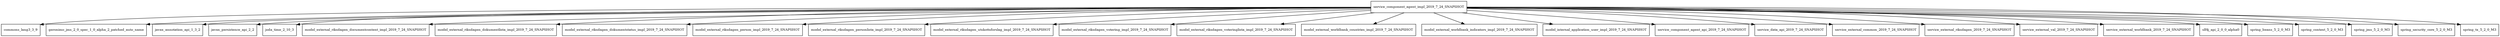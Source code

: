 digraph service_component_agent_impl_2019_7_24_SNAPSHOT_dependencies {
  node [shape = box, fontsize=10.0];
  service_component_agent_impl_2019_7_24_SNAPSHOT -> commons_lang3_3_9;
  service_component_agent_impl_2019_7_24_SNAPSHOT -> geronimo_jms_2_0_spec_1_0_alpha_2_patched_auto_name;
  service_component_agent_impl_2019_7_24_SNAPSHOT -> javax_annotation_api_1_3_2;
  service_component_agent_impl_2019_7_24_SNAPSHOT -> javax_persistence_api_2_2;
  service_component_agent_impl_2019_7_24_SNAPSHOT -> joda_time_2_10_3;
  service_component_agent_impl_2019_7_24_SNAPSHOT -> model_external_riksdagen_documentcontent_impl_2019_7_24_SNAPSHOT;
  service_component_agent_impl_2019_7_24_SNAPSHOT -> model_external_riksdagen_dokumentlista_impl_2019_7_24_SNAPSHOT;
  service_component_agent_impl_2019_7_24_SNAPSHOT -> model_external_riksdagen_dokumentstatus_impl_2019_7_24_SNAPSHOT;
  service_component_agent_impl_2019_7_24_SNAPSHOT -> model_external_riksdagen_person_impl_2019_7_24_SNAPSHOT;
  service_component_agent_impl_2019_7_24_SNAPSHOT -> model_external_riksdagen_personlista_impl_2019_7_24_SNAPSHOT;
  service_component_agent_impl_2019_7_24_SNAPSHOT -> model_external_riksdagen_utskottsforslag_impl_2019_7_24_SNAPSHOT;
  service_component_agent_impl_2019_7_24_SNAPSHOT -> model_external_riksdagen_votering_impl_2019_7_24_SNAPSHOT;
  service_component_agent_impl_2019_7_24_SNAPSHOT -> model_external_riksdagen_voteringlista_impl_2019_7_24_SNAPSHOT;
  service_component_agent_impl_2019_7_24_SNAPSHOT -> model_external_worldbank_countries_impl_2019_7_24_SNAPSHOT;
  service_component_agent_impl_2019_7_24_SNAPSHOT -> model_external_worldbank_indicators_impl_2019_7_24_SNAPSHOT;
  service_component_agent_impl_2019_7_24_SNAPSHOT -> model_internal_application_user_impl_2019_7_24_SNAPSHOT;
  service_component_agent_impl_2019_7_24_SNAPSHOT -> service_component_agent_api_2019_7_24_SNAPSHOT;
  service_component_agent_impl_2019_7_24_SNAPSHOT -> service_data_api_2019_7_24_SNAPSHOT;
  service_component_agent_impl_2019_7_24_SNAPSHOT -> service_external_common_2019_7_24_SNAPSHOT;
  service_component_agent_impl_2019_7_24_SNAPSHOT -> service_external_riksdagen_2019_7_24_SNAPSHOT;
  service_component_agent_impl_2019_7_24_SNAPSHOT -> service_external_val_2019_7_24_SNAPSHOT;
  service_component_agent_impl_2019_7_24_SNAPSHOT -> service_external_worldbank_2019_7_24_SNAPSHOT;
  service_component_agent_impl_2019_7_24_SNAPSHOT -> slf4j_api_2_0_0_alpha0;
  service_component_agent_impl_2019_7_24_SNAPSHOT -> spring_beans_5_2_0_M3;
  service_component_agent_impl_2019_7_24_SNAPSHOT -> spring_context_5_2_0_M3;
  service_component_agent_impl_2019_7_24_SNAPSHOT -> spring_jms_5_2_0_M3;
  service_component_agent_impl_2019_7_24_SNAPSHOT -> spring_security_core_5_2_0_M3;
  service_component_agent_impl_2019_7_24_SNAPSHOT -> spring_tx_5_2_0_M3;
}
